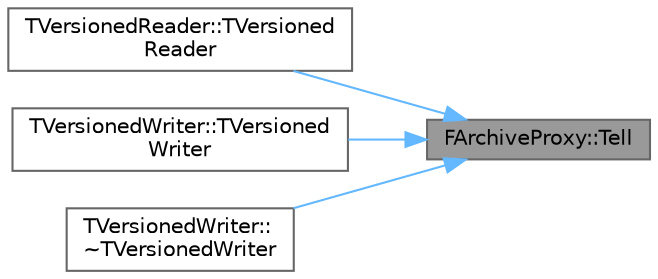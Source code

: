 digraph "FArchiveProxy::Tell"
{
 // INTERACTIVE_SVG=YES
 // LATEX_PDF_SIZE
  bgcolor="transparent";
  edge [fontname=Helvetica,fontsize=10,labelfontname=Helvetica,labelfontsize=10];
  node [fontname=Helvetica,fontsize=10,shape=box,height=0.2,width=0.4];
  rankdir="RL";
  Node1 [id="Node000001",label="FArchiveProxy::Tell",height=0.2,width=0.4,color="gray40", fillcolor="grey60", style="filled", fontcolor="black",tooltip="Returns the current location within the backing data storage, which can possibly be passed to Seek la..."];
  Node1 -> Node2 [id="edge1_Node000001_Node000002",dir="back",color="steelblue1",style="solid",tooltip=" "];
  Node2 [id="Node000002",label="TVersionedReader::TVersioned\lReader",height=0.2,width=0.4,color="grey40", fillcolor="white", style="filled",URL="$d8/d5b/classTVersionedReader.html#abb7c273bce6b7b89e92ccdb16ac04dd9",tooltip=" "];
  Node1 -> Node3 [id="edge2_Node000001_Node000003",dir="back",color="steelblue1",style="solid",tooltip=" "];
  Node3 [id="Node000003",label="TVersionedWriter::TVersioned\lWriter",height=0.2,width=0.4,color="grey40", fillcolor="white", style="filled",URL="$d8/d05/classTVersionedWriter.html#ac32bf8d5be9cc14032469f1dbe92412f",tooltip=" "];
  Node1 -> Node4 [id="edge3_Node000001_Node000004",dir="back",color="steelblue1",style="solid",tooltip=" "];
  Node4 [id="Node000004",label="TVersionedWriter::\l~TVersionedWriter",height=0.2,width=0.4,color="grey40", fillcolor="white", style="filled",URL="$d8/d05/classTVersionedWriter.html#a08d2831f72bd26bdbd7be04167b33b88",tooltip=" "];
}

